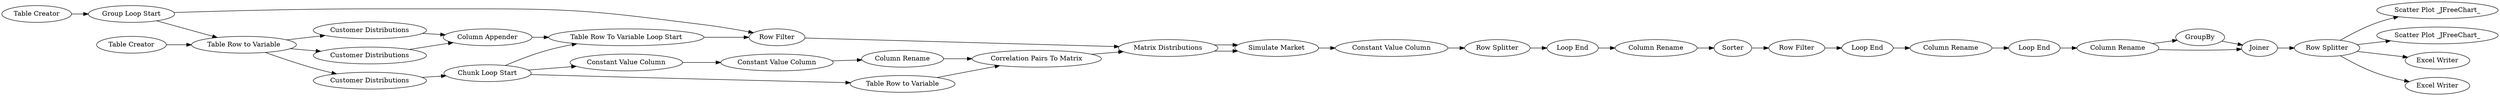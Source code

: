 digraph {
	1 [label="Table Creator"]
	2 [label="Table Creator"]
	7 [label="Customer Distributions"]
	8 [label="Customer Distributions"]
	10 [label="Customer Distributions"]
	11 [label="Constant Value Column"]
	12 [label="Constant Value Column"]
	13 [label="Column Rename"]
	16 [label="Chunk Loop Start"]
	17 [label="Correlation Pairs To Matrix"]
	18 [label="Matrix Distributions"]
	23 [label="Simulate Market"]
	24 [label="Row Splitter"]
	25 [label="Loop End"]
	28 [label=Sorter]
	29 [label="Row Filter"]
	30 [label="Constant Value Column"]
	32 [label="Loop End"]
	34 [label="Group Loop Start"]
	35 [label="Row Filter"]
	36 [label="Column Rename"]
	37 [label="Column Rename"]
	38 [label="Loop End"]
	39 [label="Column Rename"]
	40 [label="Row Splitter"]
	41 [label="Scatter Plot _JFreeChart_"]
	42 [label="Scatter Plot _JFreeChart_"]
	44 [label=GroupBy]
	45 [label=Joiner]
	128 [label="Excel Writer"]
	129 [label="Excel Writer"]
	130 [label="Table Row to Variable"]
	131 [label="Table Row To Variable Loop Start"]
	132 [label="Column Appender"]
	133 [label="Table Row to Variable"]
	1 -> 34
	2 -> 133
	7 -> 132
	8 -> 132
	10 -> 16
	11 -> 12
	12 -> 13
	13 -> 17
	16 -> 11
	16 -> 130
	16 -> 131
	17 -> 18
	18 -> 23
	18 -> 23
	23 -> 30
	24 -> 25
	25 -> 36
	28 -> 29
	29 -> 32
	30 -> 24
	32 -> 37
	34 -> 35
	34 -> 133
	35 -> 18
	36 -> 28
	37 -> 38
	38 -> 39
	39 -> 45
	39 -> 44
	40 -> 41
	40 -> 42
	40 -> 128
	40 -> 129
	44 -> 45
	45 -> 40
	130 -> 17
	131 -> 35
	132 -> 131
	133 -> 7
	133 -> 8
	133 -> 10
	rankdir=LR
}
